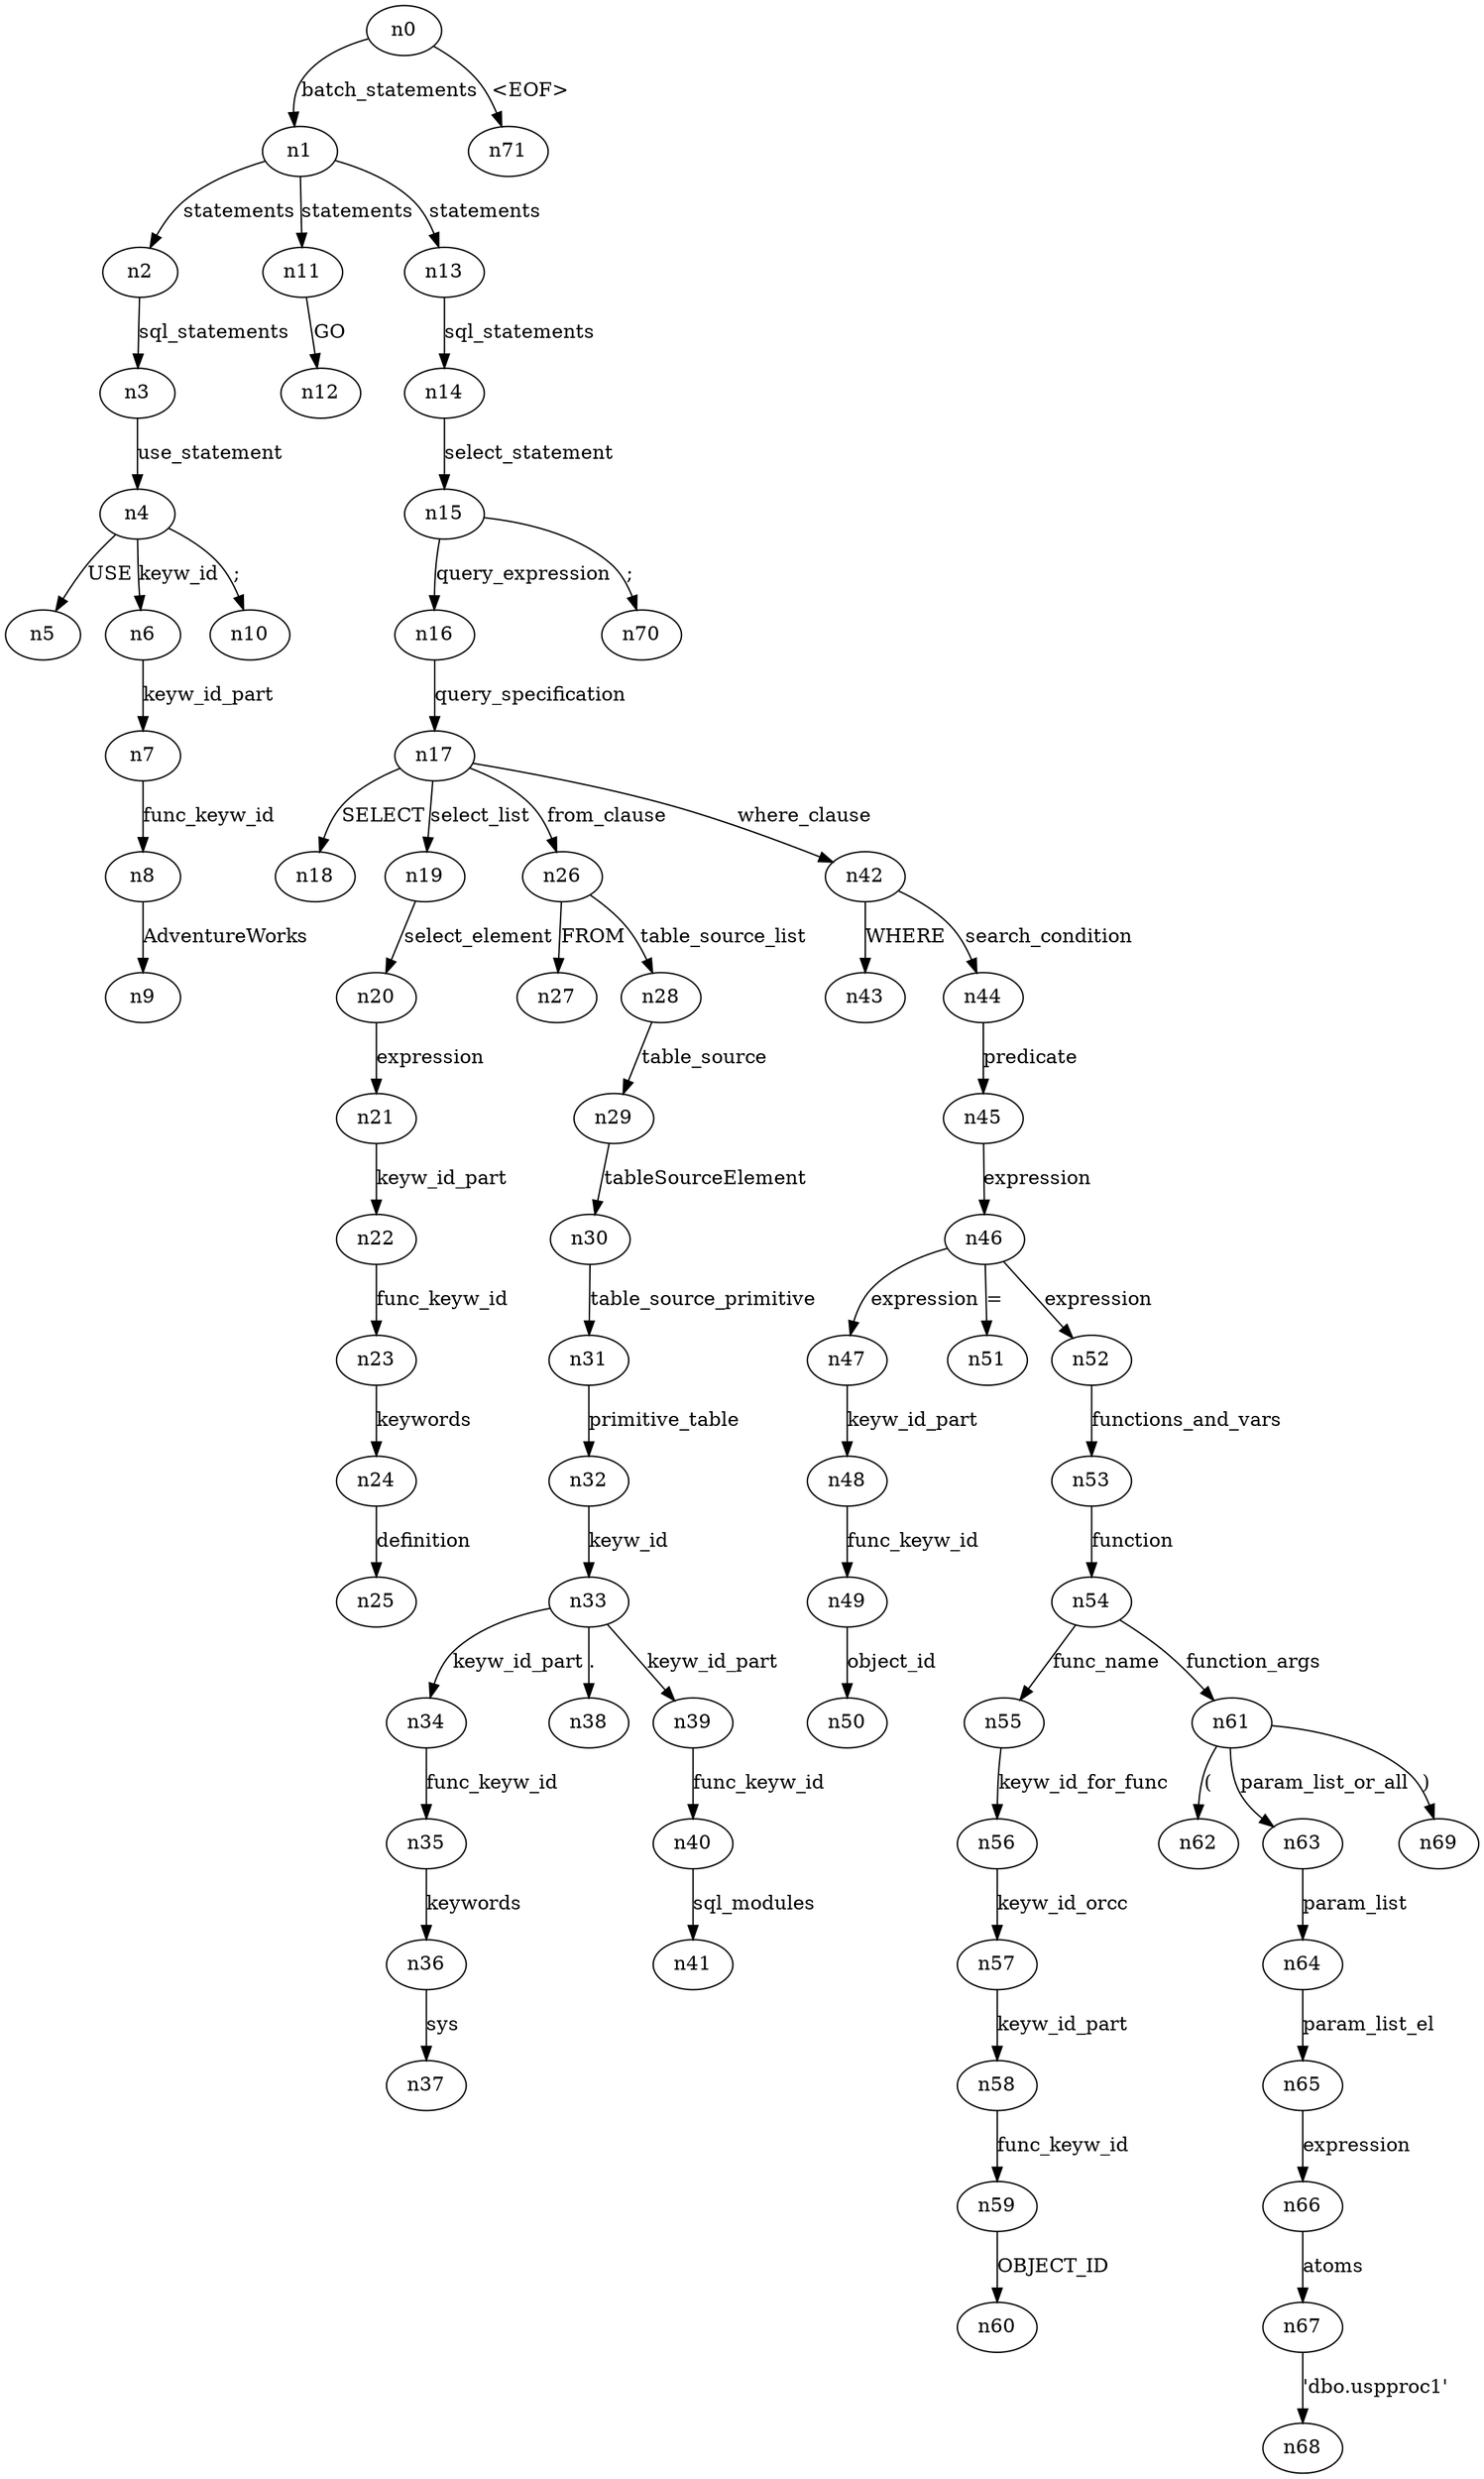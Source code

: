 digraph ParseTree {
  n0 -> n1 [label="batch_statements"];
  n1 -> n2 [label="statements"];
  n2 -> n3 [label="sql_statements"];
  n3 -> n4 [label="use_statement"];
  n4 -> n5 [label="USE"];
  n4 -> n6 [label="keyw_id"];
  n6 -> n7 [label="keyw_id_part"];
  n7 -> n8 [label="func_keyw_id"];
  n8 -> n9 [label="AdventureWorks"];
  n4 -> n10 [label=";"];
  n1 -> n11 [label="statements"];
  n11 -> n12 [label="GO"];
  n1 -> n13 [label="statements"];
  n13 -> n14 [label="sql_statements"];
  n14 -> n15 [label="select_statement"];
  n15 -> n16 [label="query_expression"];
  n16 -> n17 [label="query_specification"];
  n17 -> n18 [label="SELECT"];
  n17 -> n19 [label="select_list"];
  n19 -> n20 [label="select_element"];
  n20 -> n21 [label="expression"];
  n21 -> n22 [label="keyw_id_part"];
  n22 -> n23 [label="func_keyw_id"];
  n23 -> n24 [label="keywords"];
  n24 -> n25 [label="definition"];
  n17 -> n26 [label="from_clause"];
  n26 -> n27 [label="FROM"];
  n26 -> n28 [label="table_source_list"];
  n28 -> n29 [label="table_source"];
  n29 -> n30 [label="tableSourceElement"];
  n30 -> n31 [label="table_source_primitive"];
  n31 -> n32 [label="primitive_table"];
  n32 -> n33 [label="keyw_id"];
  n33 -> n34 [label="keyw_id_part"];
  n34 -> n35 [label="func_keyw_id"];
  n35 -> n36 [label="keywords"];
  n36 -> n37 [label="sys"];
  n33 -> n38 [label="."];
  n33 -> n39 [label="keyw_id_part"];
  n39 -> n40 [label="func_keyw_id"];
  n40 -> n41 [label="sql_modules"];
  n17 -> n42 [label="where_clause"];
  n42 -> n43 [label="WHERE"];
  n42 -> n44 [label="search_condition"];
  n44 -> n45 [label="predicate"];
  n45 -> n46 [label="expression"];
  n46 -> n47 [label="expression"];
  n47 -> n48 [label="keyw_id_part"];
  n48 -> n49 [label="func_keyw_id"];
  n49 -> n50 [label="object_id"];
  n46 -> n51 [label="="];
  n46 -> n52 [label="expression"];
  n52 -> n53 [label="functions_and_vars"];
  n53 -> n54 [label="function"];
  n54 -> n55 [label="func_name"];
  n55 -> n56 [label="keyw_id_for_func"];
  n56 -> n57 [label="keyw_id_orcc"];
  n57 -> n58 [label="keyw_id_part"];
  n58 -> n59 [label="func_keyw_id"];
  n59 -> n60 [label="OBJECT_ID"];
  n54 -> n61 [label="function_args"];
  n61 -> n62 [label="("];
  n61 -> n63 [label="param_list_or_all"];
  n63 -> n64 [label="param_list"];
  n64 -> n65 [label="param_list_el"];
  n65 -> n66 [label="expression"];
  n66 -> n67 [label="atoms"];
  n67 -> n68 [label="'dbo.uspproc1'"];
  n61 -> n69 [label=")"];
  n15 -> n70 [label=";"];
  n0 -> n71 [label="<EOF>"];
}
